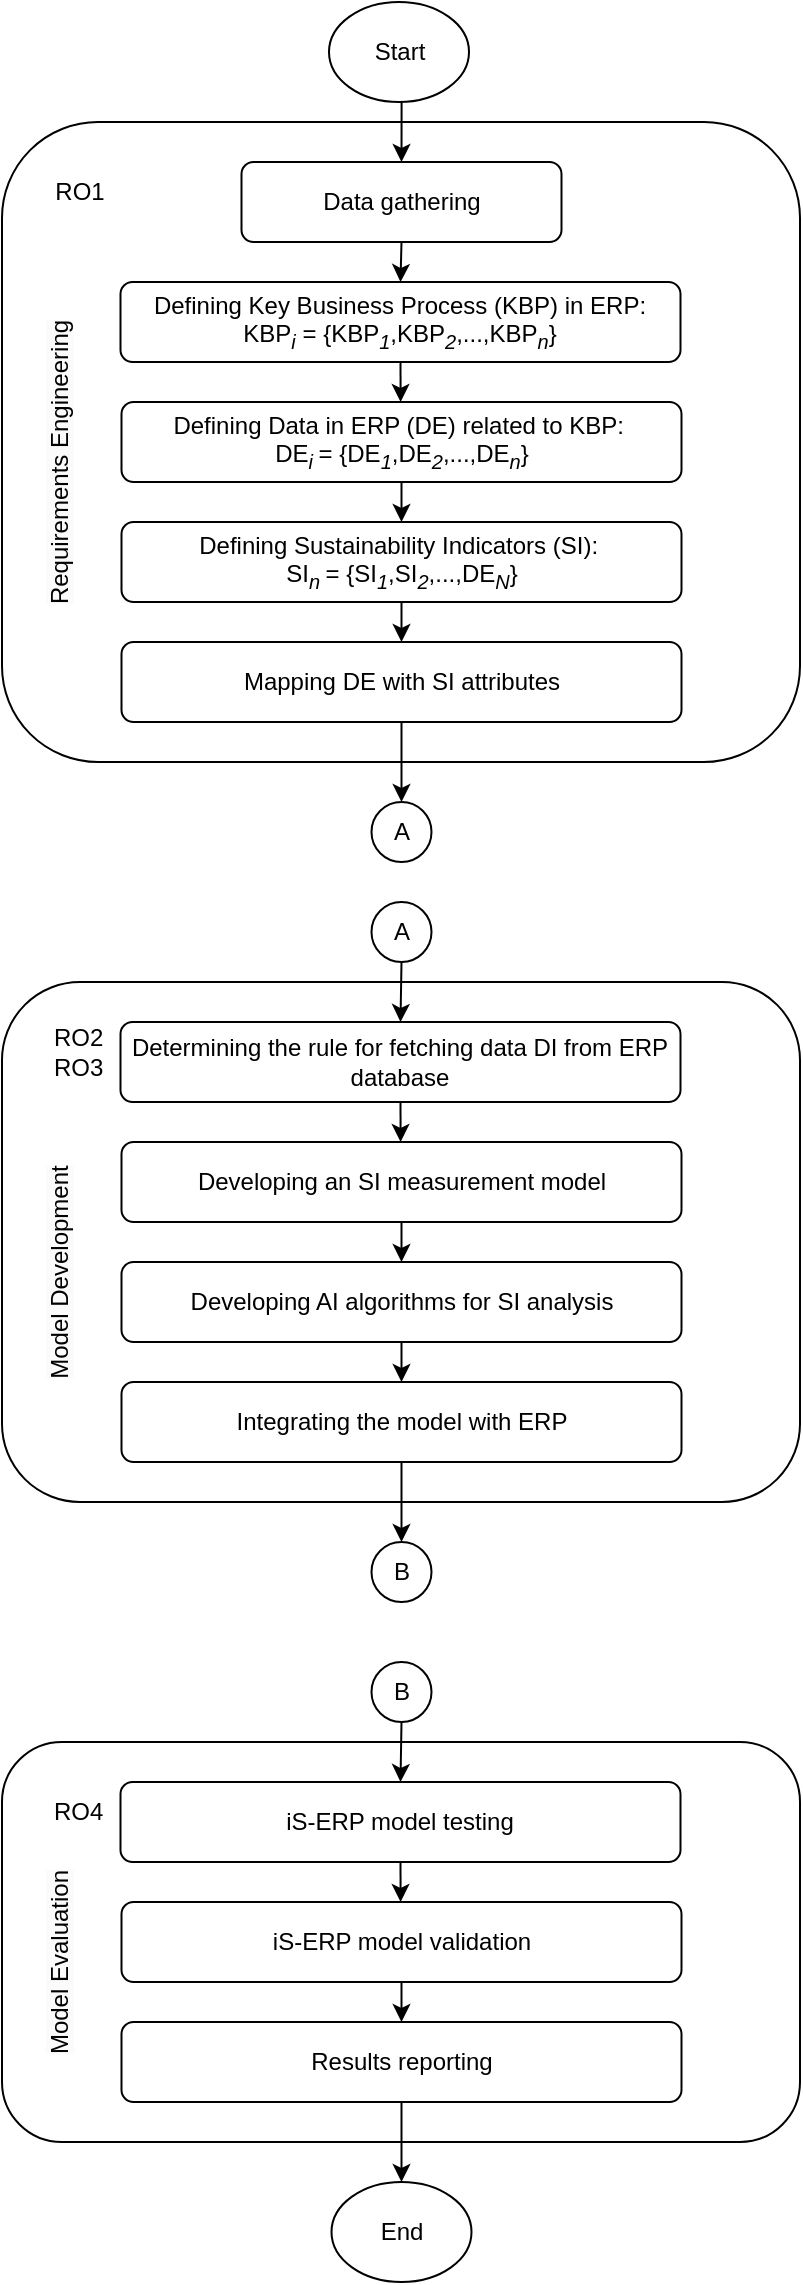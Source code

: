 <mxfile version="24.4.9" type="github">
  <diagram name="Page-1" id="sj9Una0wImWTF5_0SKs-">
    <mxGraphModel dx="1562" dy="870" grid="1" gridSize="10" guides="1" tooltips="1" connect="1" arrows="1" fold="1" page="1" pageScale="1" pageWidth="850" pageHeight="1100" math="0" shadow="0">
      <root>
        <mxCell id="0" />
        <mxCell id="1" parent="0" />
        <mxCell id="7tA9uxa6wVS0sxA_wmjh-1" value="" style="rounded=1;whiteSpace=wrap;html=1;verticalAlign=top;" vertex="1" parent="1">
          <mxGeometry x="231" y="180" width="399" height="320" as="geometry" />
        </mxCell>
        <mxCell id="7tA9uxa6wVS0sxA_wmjh-2" style="edgeStyle=orthogonalEdgeStyle;rounded=0;orthogonalLoop=1;jettySize=auto;html=1;exitX=0.5;exitY=1;exitDx=0;exitDy=0;entryX=0.5;entryY=0;entryDx=0;entryDy=0;" edge="1" parent="1" source="7tA9uxa6wVS0sxA_wmjh-3" target="7tA9uxa6wVS0sxA_wmjh-6">
          <mxGeometry relative="1" as="geometry" />
        </mxCell>
        <mxCell id="7tA9uxa6wVS0sxA_wmjh-3" value="Start" style="ellipse;whiteSpace=wrap;html=1;" vertex="1" parent="1">
          <mxGeometry x="394.5" y="120" width="70" height="50" as="geometry" />
        </mxCell>
        <mxCell id="7tA9uxa6wVS0sxA_wmjh-4" value="RO1" style="text;html=1;align=center;verticalAlign=middle;whiteSpace=wrap;rounded=0;" vertex="1" parent="1">
          <mxGeometry x="240" y="200" width="60" height="30" as="geometry" />
        </mxCell>
        <mxCell id="7tA9uxa6wVS0sxA_wmjh-5" style="edgeStyle=orthogonalEdgeStyle;rounded=0;orthogonalLoop=1;jettySize=auto;html=1;exitX=0.5;exitY=1;exitDx=0;exitDy=0;entryX=0.5;entryY=0;entryDx=0;entryDy=0;" edge="1" parent="1" source="7tA9uxa6wVS0sxA_wmjh-6" target="7tA9uxa6wVS0sxA_wmjh-8">
          <mxGeometry relative="1" as="geometry" />
        </mxCell>
        <mxCell id="7tA9uxa6wVS0sxA_wmjh-6" value="Data gathering" style="rounded=1;whiteSpace=wrap;html=1;" vertex="1" parent="1">
          <mxGeometry x="350.75" y="200" width="160" height="40" as="geometry" />
        </mxCell>
        <mxCell id="7tA9uxa6wVS0sxA_wmjh-7" style="edgeStyle=orthogonalEdgeStyle;rounded=0;orthogonalLoop=1;jettySize=auto;html=1;exitX=0.5;exitY=1;exitDx=0;exitDy=0;" edge="1" parent="1" source="7tA9uxa6wVS0sxA_wmjh-8" target="7tA9uxa6wVS0sxA_wmjh-10">
          <mxGeometry relative="1" as="geometry" />
        </mxCell>
        <mxCell id="7tA9uxa6wVS0sxA_wmjh-8" value="Defining Key Business Process (KBP) in ERP: KBP&lt;sub&gt;&lt;i&gt;i&lt;/i&gt;&lt;/sub&gt;&amp;nbsp;= {KBP&lt;sub&gt;&lt;i&gt;1&lt;/i&gt;&lt;/sub&gt;,KBP&lt;sub&gt;&lt;i&gt;2&lt;/i&gt;&lt;/sub&gt;,...,KBP&lt;sub&gt;&lt;i&gt;n&lt;/i&gt;&lt;/sub&gt;}" style="rounded=1;whiteSpace=wrap;html=1;" vertex="1" parent="1">
          <mxGeometry x="290.25" y="260" width="280" height="40" as="geometry" />
        </mxCell>
        <mxCell id="7tA9uxa6wVS0sxA_wmjh-9" style="edgeStyle=orthogonalEdgeStyle;rounded=0;orthogonalLoop=1;jettySize=auto;html=1;exitX=0.5;exitY=1;exitDx=0;exitDy=0;entryX=0.5;entryY=0;entryDx=0;entryDy=0;" edge="1" parent="1" source="7tA9uxa6wVS0sxA_wmjh-10" target="7tA9uxa6wVS0sxA_wmjh-12">
          <mxGeometry relative="1" as="geometry" />
        </mxCell>
        <mxCell id="7tA9uxa6wVS0sxA_wmjh-10" value="Defining Data in ERP (DE) related to KBP:&amp;nbsp;&lt;div&gt;&lt;span style=&quot;background-color: initial;&quot;&gt;DE&lt;/span&gt;&lt;sub style=&quot;background-color: initial;&quot;&gt;&lt;i&gt;i&amp;nbsp;&lt;/i&gt;&lt;/sub&gt;&lt;span style=&quot;background-color: initial;&quot;&gt;= {DE&lt;/span&gt;&lt;sub style=&quot;background-color: initial;&quot;&gt;&lt;i&gt;1&lt;/i&gt;&lt;/sub&gt;&lt;span style=&quot;background-color: initial;&quot;&gt;,DE&lt;/span&gt;&lt;sub style=&quot;background-color: initial;&quot;&gt;&lt;i&gt;2&lt;/i&gt;&lt;/sub&gt;&lt;span style=&quot;background-color: initial;&quot;&gt;,...,DE&lt;/span&gt;&lt;sub style=&quot;background-color: initial;&quot;&gt;&lt;i&gt;n&lt;/i&gt;&lt;/sub&gt;&lt;span style=&quot;background-color: initial;&quot;&gt;}&lt;/span&gt;&lt;/div&gt;" style="rounded=1;whiteSpace=wrap;html=1;" vertex="1" parent="1">
          <mxGeometry x="290.75" y="320" width="280" height="40" as="geometry" />
        </mxCell>
        <mxCell id="7tA9uxa6wVS0sxA_wmjh-11" style="edgeStyle=orthogonalEdgeStyle;rounded=0;orthogonalLoop=1;jettySize=auto;html=1;exitX=0.5;exitY=1;exitDx=0;exitDy=0;entryX=0.5;entryY=0;entryDx=0;entryDy=0;" edge="1" parent="1" source="7tA9uxa6wVS0sxA_wmjh-12" target="7tA9uxa6wVS0sxA_wmjh-14">
          <mxGeometry relative="1" as="geometry" />
        </mxCell>
        <mxCell id="7tA9uxa6wVS0sxA_wmjh-12" value="Defining Sustainability Indicators (SI):&amp;nbsp;&lt;div&gt;&lt;span style=&quot;background-color: initial;&quot;&gt;SI&lt;/span&gt;&lt;sub style=&quot;background-color: initial;&quot;&gt;&lt;i&gt;n&amp;nbsp;&lt;/i&gt;&lt;/sub&gt;&lt;span style=&quot;background-color: initial;&quot;&gt;= {SI&lt;/span&gt;&lt;sub style=&quot;background-color: initial;&quot;&gt;&lt;i&gt;1&lt;/i&gt;&lt;/sub&gt;&lt;span style=&quot;background-color: initial;&quot;&gt;,SI&lt;/span&gt;&lt;sub style=&quot;background-color: initial;&quot;&gt;&lt;i&gt;2&lt;/i&gt;&lt;/sub&gt;&lt;span style=&quot;background-color: initial;&quot;&gt;,...,DE&lt;/span&gt;&lt;sub style=&quot;background-color: initial;&quot;&gt;&lt;i&gt;N&lt;/i&gt;&lt;/sub&gt;&lt;span style=&quot;background-color: initial;&quot;&gt;}&lt;/span&gt;&lt;/div&gt;" style="rounded=1;whiteSpace=wrap;html=1;" vertex="1" parent="1">
          <mxGeometry x="290.75" y="380" width="280" height="40" as="geometry" />
        </mxCell>
        <mxCell id="7tA9uxa6wVS0sxA_wmjh-13" style="edgeStyle=orthogonalEdgeStyle;rounded=0;orthogonalLoop=1;jettySize=auto;html=1;exitX=0.5;exitY=1;exitDx=0;exitDy=0;entryX=0.5;entryY=0;entryDx=0;entryDy=0;" edge="1" parent="1" source="7tA9uxa6wVS0sxA_wmjh-14" target="7tA9uxa6wVS0sxA_wmjh-29">
          <mxGeometry relative="1" as="geometry" />
        </mxCell>
        <mxCell id="7tA9uxa6wVS0sxA_wmjh-14" value="Mapping DE with SI attributes" style="rounded=1;whiteSpace=wrap;html=1;" vertex="1" parent="1">
          <mxGeometry x="290.75" y="440" width="280" height="40" as="geometry" />
        </mxCell>
        <mxCell id="7tA9uxa6wVS0sxA_wmjh-15" value="" style="rounded=1;whiteSpace=wrap;html=1;verticalAlign=top;" vertex="1" parent="1">
          <mxGeometry x="231" y="610" width="399" height="260" as="geometry" />
        </mxCell>
        <mxCell id="7tA9uxa6wVS0sxA_wmjh-16" value="RO2&lt;div&gt;RO3&lt;/div&gt;" style="text;html=1;align=left;verticalAlign=middle;whiteSpace=wrap;rounded=0;" vertex="1" parent="1">
          <mxGeometry x="255" y="630" width="30" height="30" as="geometry" />
        </mxCell>
        <mxCell id="7tA9uxa6wVS0sxA_wmjh-17" style="edgeStyle=orthogonalEdgeStyle;rounded=0;orthogonalLoop=1;jettySize=auto;html=1;exitX=0.5;exitY=1;exitDx=0;exitDy=0;" edge="1" parent="1" source="7tA9uxa6wVS0sxA_wmjh-18" target="7tA9uxa6wVS0sxA_wmjh-20">
          <mxGeometry relative="1" as="geometry" />
        </mxCell>
        <mxCell id="7tA9uxa6wVS0sxA_wmjh-18" value="Determining the rule for fetching data DI from ERP database" style="rounded=1;whiteSpace=wrap;html=1;" vertex="1" parent="1">
          <mxGeometry x="290.25" y="630" width="280" height="40" as="geometry" />
        </mxCell>
        <mxCell id="7tA9uxa6wVS0sxA_wmjh-19" style="edgeStyle=orthogonalEdgeStyle;rounded=0;orthogonalLoop=1;jettySize=auto;html=1;exitX=0.5;exitY=1;exitDx=0;exitDy=0;entryX=0.5;entryY=0;entryDx=0;entryDy=0;" edge="1" parent="1" source="7tA9uxa6wVS0sxA_wmjh-20" target="7tA9uxa6wVS0sxA_wmjh-22">
          <mxGeometry relative="1" as="geometry" />
        </mxCell>
        <mxCell id="7tA9uxa6wVS0sxA_wmjh-20" value="Developing an SI measurement model" style="rounded=1;whiteSpace=wrap;html=1;" vertex="1" parent="1">
          <mxGeometry x="290.75" y="690" width="280" height="40" as="geometry" />
        </mxCell>
        <mxCell id="7tA9uxa6wVS0sxA_wmjh-21" style="edgeStyle=orthogonalEdgeStyle;rounded=0;orthogonalLoop=1;jettySize=auto;html=1;exitX=0.5;exitY=1;exitDx=0;exitDy=0;entryX=0.5;entryY=0;entryDx=0;entryDy=0;" edge="1" parent="1" source="7tA9uxa6wVS0sxA_wmjh-22" target="7tA9uxa6wVS0sxA_wmjh-24">
          <mxGeometry relative="1" as="geometry" />
        </mxCell>
        <mxCell id="7tA9uxa6wVS0sxA_wmjh-22" value="Developing AI algorithms for SI analysis" style="rounded=1;whiteSpace=wrap;html=1;" vertex="1" parent="1">
          <mxGeometry x="290.75" y="750" width="280" height="40" as="geometry" />
        </mxCell>
        <mxCell id="7tA9uxa6wVS0sxA_wmjh-23" style="edgeStyle=orthogonalEdgeStyle;rounded=0;orthogonalLoop=1;jettySize=auto;html=1;exitX=0.5;exitY=1;exitDx=0;exitDy=0;entryX=0.5;entryY=0;entryDx=0;entryDy=0;" edge="1" parent="1" source="7tA9uxa6wVS0sxA_wmjh-24" target="7tA9uxa6wVS0sxA_wmjh-41">
          <mxGeometry relative="1" as="geometry" />
        </mxCell>
        <mxCell id="7tA9uxa6wVS0sxA_wmjh-24" value="Integrating the model with ERP" style="rounded=1;whiteSpace=wrap;html=1;" vertex="1" parent="1">
          <mxGeometry x="290.75" y="810" width="280" height="40" as="geometry" />
        </mxCell>
        <mxCell id="7tA9uxa6wVS0sxA_wmjh-25" value="&lt;span style=&quot;color: rgb(0, 0, 0); font-family: Helvetica; font-size: 12px; font-style: normal; font-variant-ligatures: normal; font-variant-caps: normal; font-weight: 400; letter-spacing: normal; orphans: 2; text-indent: 0px; text-transform: none; widows: 2; word-spacing: 0px; -webkit-text-stroke-width: 0px; white-space: normal; background-color: rgb(251, 251, 251); text-decoration-thickness: initial; text-decoration-style: initial; text-decoration-color: initial; float: none; display: inline !important;&quot;&gt;Requirements Engineering&lt;/span&gt;" style="text;whiteSpace=wrap;html=1;align=center;verticalAlign=middle;rotation=-90;" vertex="1" parent="1">
          <mxGeometry x="170" y="340" width="180" height="20" as="geometry" />
        </mxCell>
        <mxCell id="7tA9uxa6wVS0sxA_wmjh-26" value="&lt;span style=&quot;color: rgb(0, 0, 0); font-family: Helvetica; font-size: 12px; font-style: normal; font-variant-ligatures: normal; font-variant-caps: normal; font-weight: 400; letter-spacing: normal; orphans: 2; text-indent: 0px; text-transform: none; widows: 2; word-spacing: 0px; -webkit-text-stroke-width: 0px; white-space: normal; background-color: rgb(251, 251, 251); text-decoration-thickness: initial; text-decoration-style: initial; text-decoration-color: initial; float: none; display: inline !important;&quot;&gt;Model Development&lt;/span&gt;" style="text;whiteSpace=wrap;html=1;align=center;verticalAlign=middle;rotation=-90;" vertex="1" parent="1">
          <mxGeometry x="190" y="745" width="140" height="20" as="geometry" />
        </mxCell>
        <mxCell id="7tA9uxa6wVS0sxA_wmjh-27" style="edgeStyle=orthogonalEdgeStyle;rounded=0;orthogonalLoop=1;jettySize=auto;html=1;exitX=0.5;exitY=1;exitDx=0;exitDy=0;entryX=0.5;entryY=0;entryDx=0;entryDy=0;" edge="1" parent="1" source="7tA9uxa6wVS0sxA_wmjh-28" target="7tA9uxa6wVS0sxA_wmjh-18">
          <mxGeometry relative="1" as="geometry" />
        </mxCell>
        <mxCell id="7tA9uxa6wVS0sxA_wmjh-28" value="A" style="ellipse;whiteSpace=wrap;html=1;aspect=fixed;" vertex="1" parent="1">
          <mxGeometry x="415.75" y="570" width="30" height="30" as="geometry" />
        </mxCell>
        <mxCell id="7tA9uxa6wVS0sxA_wmjh-29" value="A" style="ellipse;whiteSpace=wrap;html=1;aspect=fixed;" vertex="1" parent="1">
          <mxGeometry x="415.75" y="520" width="30" height="30" as="geometry" />
        </mxCell>
        <mxCell id="7tA9uxa6wVS0sxA_wmjh-30" value="" style="rounded=1;whiteSpace=wrap;html=1;verticalAlign=top;" vertex="1" parent="1">
          <mxGeometry x="231" y="990" width="399" height="200" as="geometry" />
        </mxCell>
        <mxCell id="7tA9uxa6wVS0sxA_wmjh-31" value="RO4" style="text;html=1;align=left;verticalAlign=middle;whiteSpace=wrap;rounded=0;" vertex="1" parent="1">
          <mxGeometry x="255" y="1010" width="30" height="30" as="geometry" />
        </mxCell>
        <mxCell id="7tA9uxa6wVS0sxA_wmjh-32" style="edgeStyle=orthogonalEdgeStyle;rounded=0;orthogonalLoop=1;jettySize=auto;html=1;exitX=0.5;exitY=1;exitDx=0;exitDy=0;" edge="1" parent="1" source="7tA9uxa6wVS0sxA_wmjh-33" target="7tA9uxa6wVS0sxA_wmjh-35">
          <mxGeometry relative="1" as="geometry" />
        </mxCell>
        <mxCell id="7tA9uxa6wVS0sxA_wmjh-33" value="iS-ERP model testing" style="rounded=1;whiteSpace=wrap;html=1;" vertex="1" parent="1">
          <mxGeometry x="290.25" y="1010" width="280" height="40" as="geometry" />
        </mxCell>
        <mxCell id="7tA9uxa6wVS0sxA_wmjh-34" style="edgeStyle=orthogonalEdgeStyle;rounded=0;orthogonalLoop=1;jettySize=auto;html=1;exitX=0.5;exitY=1;exitDx=0;exitDy=0;entryX=0.5;entryY=0;entryDx=0;entryDy=0;" edge="1" parent="1" source="7tA9uxa6wVS0sxA_wmjh-35" target="7tA9uxa6wVS0sxA_wmjh-37">
          <mxGeometry relative="1" as="geometry" />
        </mxCell>
        <mxCell id="7tA9uxa6wVS0sxA_wmjh-35" value="iS-ERP model validation" style="rounded=1;whiteSpace=wrap;html=1;" vertex="1" parent="1">
          <mxGeometry x="290.75" y="1070" width="280" height="40" as="geometry" />
        </mxCell>
        <mxCell id="7tA9uxa6wVS0sxA_wmjh-36" style="edgeStyle=orthogonalEdgeStyle;rounded=0;orthogonalLoop=1;jettySize=auto;html=1;exitX=0.5;exitY=1;exitDx=0;exitDy=0;entryX=0.5;entryY=0;entryDx=0;entryDy=0;" edge="1" parent="1" source="7tA9uxa6wVS0sxA_wmjh-37" target="7tA9uxa6wVS0sxA_wmjh-42">
          <mxGeometry relative="1" as="geometry" />
        </mxCell>
        <mxCell id="7tA9uxa6wVS0sxA_wmjh-37" value="Results reporting" style="rounded=1;whiteSpace=wrap;html=1;" vertex="1" parent="1">
          <mxGeometry x="290.75" y="1130" width="280" height="40" as="geometry" />
        </mxCell>
        <mxCell id="7tA9uxa6wVS0sxA_wmjh-38" value="&lt;span style=&quot;color: rgb(0, 0, 0); font-family: Helvetica; font-size: 12px; font-style: normal; font-variant-ligatures: normal; font-variant-caps: normal; font-weight: 400; letter-spacing: normal; orphans: 2; text-indent: 0px; text-transform: none; widows: 2; word-spacing: 0px; -webkit-text-stroke-width: 0px; white-space: normal; background-color: rgb(251, 251, 251); text-decoration-thickness: initial; text-decoration-style: initial; text-decoration-color: initial; float: none; display: inline !important;&quot;&gt;Model Evaluation&lt;/span&gt;" style="text;whiteSpace=wrap;html=1;align=center;verticalAlign=middle;rotation=-90;" vertex="1" parent="1">
          <mxGeometry x="190" y="1090" width="140" height="20" as="geometry" />
        </mxCell>
        <mxCell id="7tA9uxa6wVS0sxA_wmjh-39" style="edgeStyle=orthogonalEdgeStyle;rounded=0;orthogonalLoop=1;jettySize=auto;html=1;exitX=0.5;exitY=1;exitDx=0;exitDy=0;entryX=0.5;entryY=0;entryDx=0;entryDy=0;" edge="1" parent="1" source="7tA9uxa6wVS0sxA_wmjh-40" target="7tA9uxa6wVS0sxA_wmjh-33">
          <mxGeometry relative="1" as="geometry" />
        </mxCell>
        <mxCell id="7tA9uxa6wVS0sxA_wmjh-40" value="B" style="ellipse;whiteSpace=wrap;html=1;aspect=fixed;" vertex="1" parent="1">
          <mxGeometry x="415.75" y="950" width="30" height="30" as="geometry" />
        </mxCell>
        <mxCell id="7tA9uxa6wVS0sxA_wmjh-41" value="B" style="ellipse;whiteSpace=wrap;html=1;aspect=fixed;" vertex="1" parent="1">
          <mxGeometry x="415.75" y="890" width="30" height="30" as="geometry" />
        </mxCell>
        <mxCell id="7tA9uxa6wVS0sxA_wmjh-42" value="End" style="ellipse;whiteSpace=wrap;html=1;" vertex="1" parent="1">
          <mxGeometry x="395.75" y="1210" width="70" height="50" as="geometry" />
        </mxCell>
      </root>
    </mxGraphModel>
  </diagram>
</mxfile>

